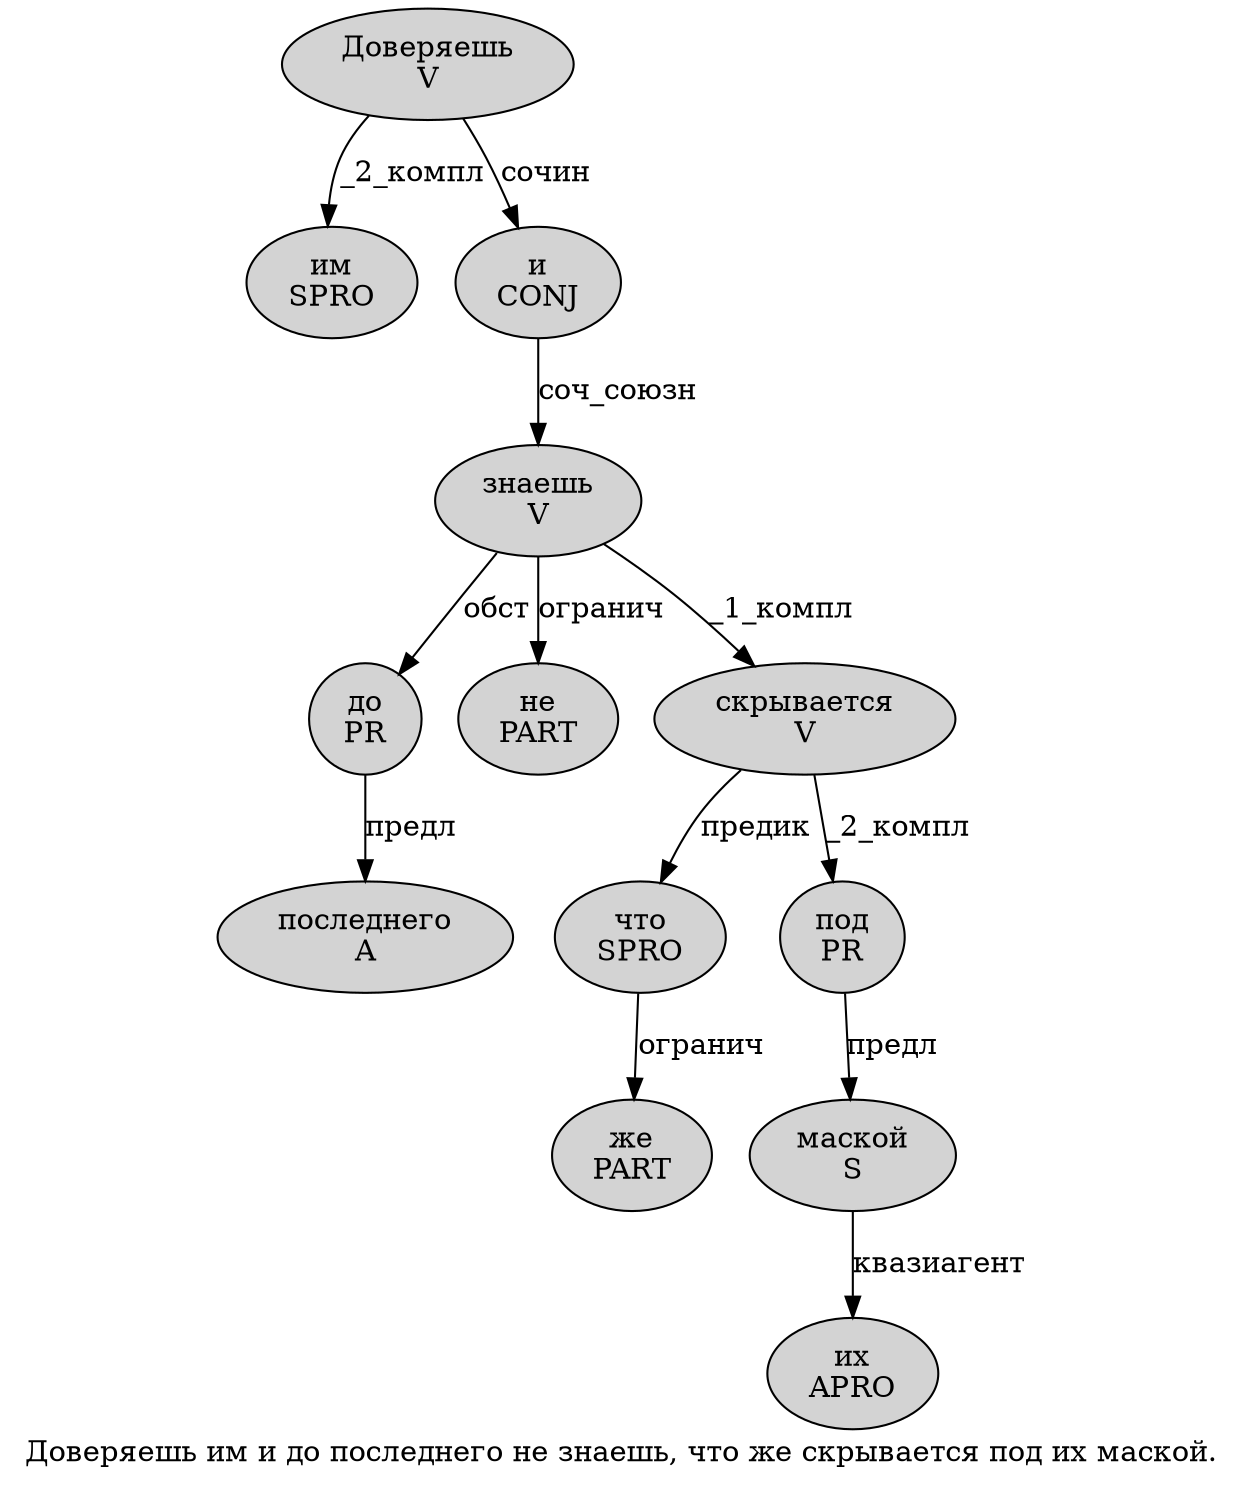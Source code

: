 digraph SENTENCE_214 {
	graph [label="Доверяешь им и до последнего не знаешь, что же скрывается под их маской."]
	node [style=filled]
		0 [label="Доверяешь
V" color="" fillcolor=lightgray penwidth=1 shape=ellipse]
		1 [label="им
SPRO" color="" fillcolor=lightgray penwidth=1 shape=ellipse]
		2 [label="и
CONJ" color="" fillcolor=lightgray penwidth=1 shape=ellipse]
		3 [label="до
PR" color="" fillcolor=lightgray penwidth=1 shape=ellipse]
		4 [label="последнего
A" color="" fillcolor=lightgray penwidth=1 shape=ellipse]
		5 [label="не
PART" color="" fillcolor=lightgray penwidth=1 shape=ellipse]
		6 [label="знаешь
V" color="" fillcolor=lightgray penwidth=1 shape=ellipse]
		8 [label="что
SPRO" color="" fillcolor=lightgray penwidth=1 shape=ellipse]
		9 [label="же
PART" color="" fillcolor=lightgray penwidth=1 shape=ellipse]
		10 [label="скрывается
V" color="" fillcolor=lightgray penwidth=1 shape=ellipse]
		11 [label="под
PR" color="" fillcolor=lightgray penwidth=1 shape=ellipse]
		12 [label="их
APRO" color="" fillcolor=lightgray penwidth=1 shape=ellipse]
		13 [label="маской
S" color="" fillcolor=lightgray penwidth=1 shape=ellipse]
			13 -> 12 [label="квазиагент"]
			2 -> 6 [label="соч_союзн"]
			3 -> 4 [label="предл"]
			6 -> 3 [label="обст"]
			6 -> 5 [label="огранич"]
			6 -> 10 [label="_1_компл"]
			10 -> 8 [label="предик"]
			10 -> 11 [label="_2_компл"]
			0 -> 1 [label="_2_компл"]
			0 -> 2 [label="сочин"]
			11 -> 13 [label="предл"]
			8 -> 9 [label="огранич"]
}